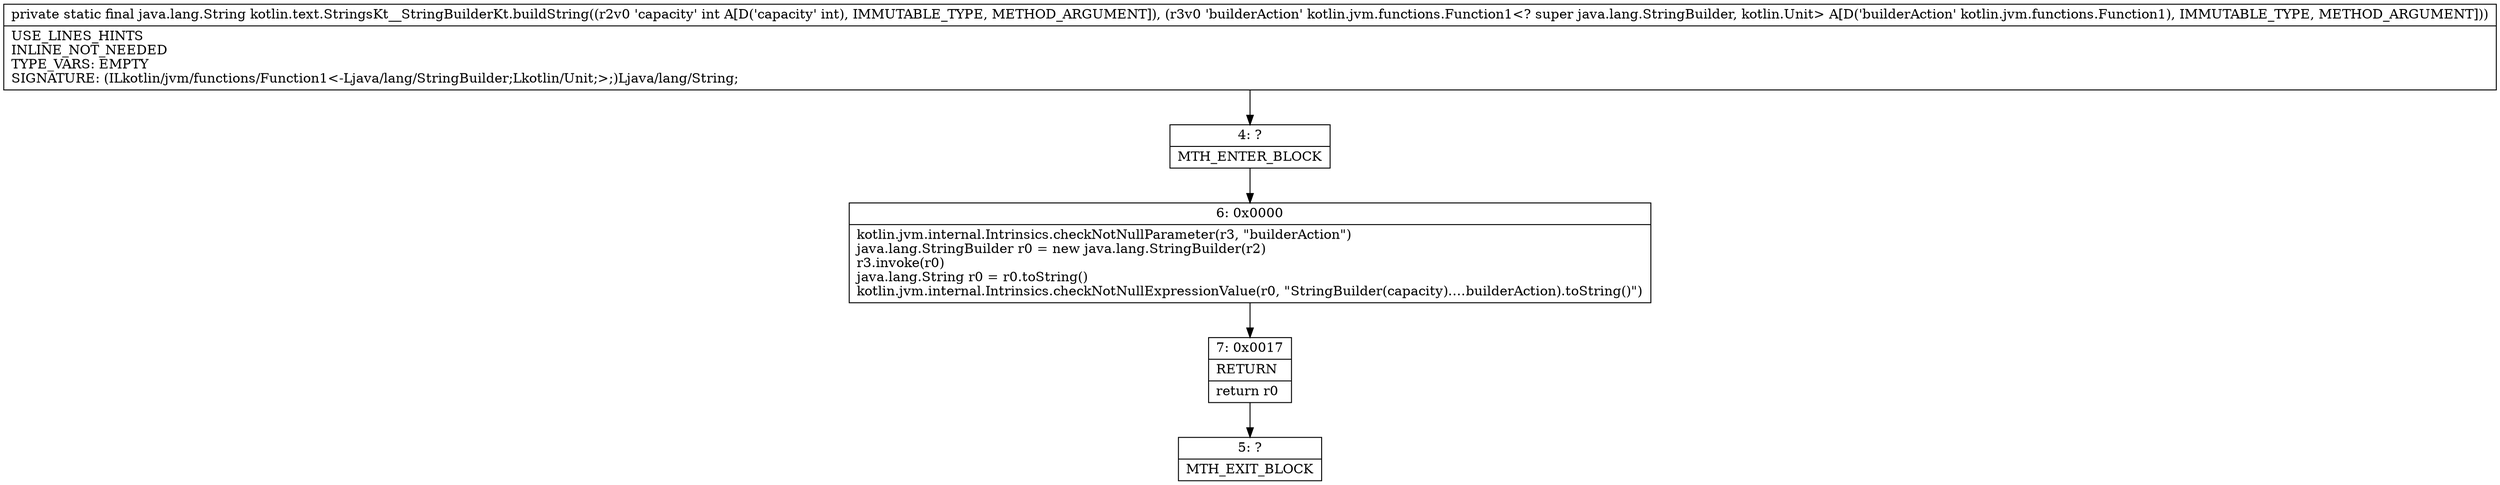 digraph "CFG forkotlin.text.StringsKt__StringBuilderKt.buildString(ILkotlin\/jvm\/functions\/Function1;)Ljava\/lang\/String;" {
Node_4 [shape=record,label="{4\:\ ?|MTH_ENTER_BLOCK\l}"];
Node_6 [shape=record,label="{6\:\ 0x0000|kotlin.jvm.internal.Intrinsics.checkNotNullParameter(r3, \"builderAction\")\ljava.lang.StringBuilder r0 = new java.lang.StringBuilder(r2)\lr3.invoke(r0)\ljava.lang.String r0 = r0.toString()\lkotlin.jvm.internal.Intrinsics.checkNotNullExpressionValue(r0, \"StringBuilder(capacity).…builderAction).toString()\")\l}"];
Node_7 [shape=record,label="{7\:\ 0x0017|RETURN\l|return r0\l}"];
Node_5 [shape=record,label="{5\:\ ?|MTH_EXIT_BLOCK\l}"];
MethodNode[shape=record,label="{private static final java.lang.String kotlin.text.StringsKt__StringBuilderKt.buildString((r2v0 'capacity' int A[D('capacity' int), IMMUTABLE_TYPE, METHOD_ARGUMENT]), (r3v0 'builderAction' kotlin.jvm.functions.Function1\<? super java.lang.StringBuilder, kotlin.Unit\> A[D('builderAction' kotlin.jvm.functions.Function1), IMMUTABLE_TYPE, METHOD_ARGUMENT]))  | USE_LINES_HINTS\lINLINE_NOT_NEEDED\lTYPE_VARS: EMPTY\lSIGNATURE: (ILkotlin\/jvm\/functions\/Function1\<\-Ljava\/lang\/StringBuilder;Lkotlin\/Unit;\>;)Ljava\/lang\/String;\l}"];
MethodNode -> Node_4;Node_4 -> Node_6;
Node_6 -> Node_7;
Node_7 -> Node_5;
}

